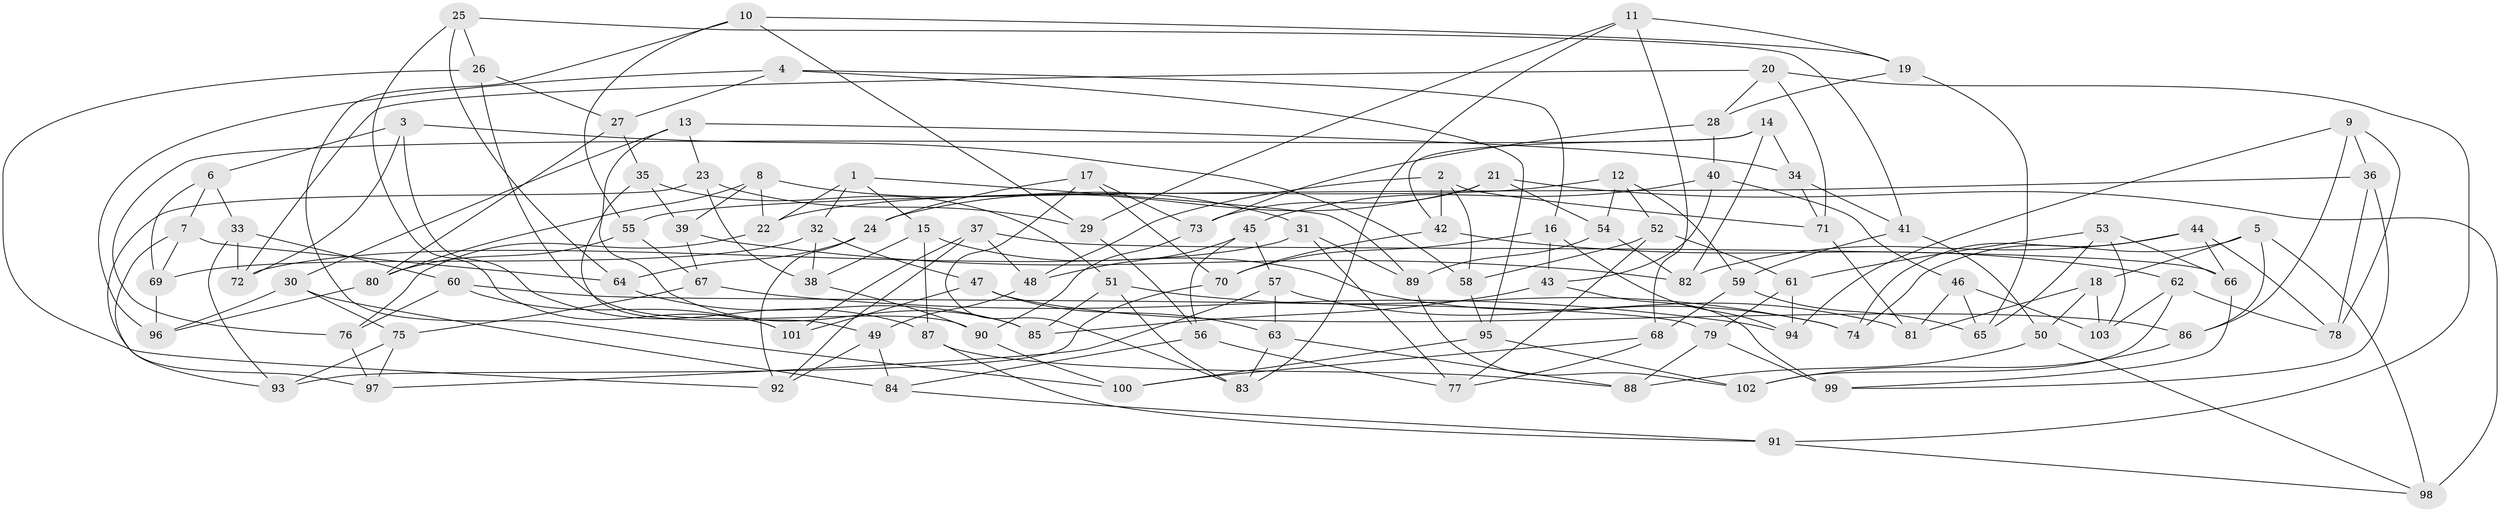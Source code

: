 // coarse degree distribution, {10: 0.0967741935483871, 11: 0.1935483870967742, 7: 0.16129032258064516, 6: 0.12903225806451613, 9: 0.06451612903225806, 5: 0.22580645161290322, 8: 0.03225806451612903, 3: 0.06451612903225806, 4: 0.03225806451612903}
// Generated by graph-tools (version 1.1) at 2025/53/03/04/25 22:53:36]
// undirected, 103 vertices, 206 edges
graph export_dot {
  node [color=gray90,style=filled];
  1;
  2;
  3;
  4;
  5;
  6;
  7;
  8;
  9;
  10;
  11;
  12;
  13;
  14;
  15;
  16;
  17;
  18;
  19;
  20;
  21;
  22;
  23;
  24;
  25;
  26;
  27;
  28;
  29;
  30;
  31;
  32;
  33;
  34;
  35;
  36;
  37;
  38;
  39;
  40;
  41;
  42;
  43;
  44;
  45;
  46;
  47;
  48;
  49;
  50;
  51;
  52;
  53;
  54;
  55;
  56;
  57;
  58;
  59;
  60;
  61;
  62;
  63;
  64;
  65;
  66;
  67;
  68;
  69;
  70;
  71;
  72;
  73;
  74;
  75;
  76;
  77;
  78;
  79;
  80;
  81;
  82;
  83;
  84;
  85;
  86;
  87;
  88;
  89;
  90;
  91;
  92;
  93;
  94;
  95;
  96;
  97;
  98;
  99;
  100;
  101;
  102;
  103;
  1 -- 89;
  1 -- 22;
  1 -- 15;
  1 -- 32;
  2 -- 58;
  2 -- 42;
  2 -- 48;
  2 -- 71;
  3 -- 87;
  3 -- 6;
  3 -- 72;
  3 -- 58;
  4 -- 95;
  4 -- 96;
  4 -- 27;
  4 -- 16;
  5 -- 18;
  5 -- 86;
  5 -- 74;
  5 -- 98;
  6 -- 69;
  6 -- 7;
  6 -- 33;
  7 -- 93;
  7 -- 69;
  7 -- 64;
  8 -- 22;
  8 -- 80;
  8 -- 39;
  8 -- 31;
  9 -- 86;
  9 -- 78;
  9 -- 94;
  9 -- 36;
  10 -- 55;
  10 -- 29;
  10 -- 100;
  10 -- 19;
  11 -- 19;
  11 -- 29;
  11 -- 68;
  11 -- 83;
  12 -- 22;
  12 -- 54;
  12 -- 59;
  12 -- 52;
  13 -- 85;
  13 -- 23;
  13 -- 34;
  13 -- 30;
  14 -- 34;
  14 -- 76;
  14 -- 42;
  14 -- 82;
  15 -- 87;
  15 -- 81;
  15 -- 38;
  16 -- 94;
  16 -- 70;
  16 -- 43;
  17 -- 83;
  17 -- 70;
  17 -- 24;
  17 -- 73;
  18 -- 103;
  18 -- 81;
  18 -- 50;
  19 -- 28;
  19 -- 65;
  20 -- 91;
  20 -- 72;
  20 -- 28;
  20 -- 71;
  21 -- 24;
  21 -- 98;
  21 -- 73;
  21 -- 54;
  22 -- 76;
  23 -- 38;
  23 -- 29;
  23 -- 97;
  24 -- 64;
  24 -- 92;
  25 -- 64;
  25 -- 26;
  25 -- 101;
  25 -- 41;
  26 -- 90;
  26 -- 27;
  26 -- 92;
  27 -- 35;
  27 -- 80;
  28 -- 73;
  28 -- 40;
  29 -- 56;
  30 -- 96;
  30 -- 75;
  30 -- 84;
  31 -- 77;
  31 -- 89;
  31 -- 72;
  32 -- 69;
  32 -- 38;
  32 -- 47;
  33 -- 60;
  33 -- 93;
  33 -- 72;
  34 -- 71;
  34 -- 41;
  35 -- 49;
  35 -- 39;
  35 -- 51;
  36 -- 55;
  36 -- 99;
  36 -- 78;
  37 -- 48;
  37 -- 66;
  37 -- 101;
  37 -- 92;
  38 -- 90;
  39 -- 67;
  39 -- 82;
  40 -- 45;
  40 -- 46;
  40 -- 43;
  41 -- 59;
  41 -- 50;
  42 -- 62;
  42 -- 70;
  43 -- 99;
  43 -- 85;
  44 -- 74;
  44 -- 66;
  44 -- 82;
  44 -- 78;
  45 -- 57;
  45 -- 48;
  45 -- 56;
  46 -- 81;
  46 -- 103;
  46 -- 65;
  47 -- 86;
  47 -- 101;
  47 -- 63;
  48 -- 49;
  49 -- 84;
  49 -- 92;
  50 -- 98;
  50 -- 88;
  51 -- 74;
  51 -- 83;
  51 -- 85;
  52 -- 61;
  52 -- 77;
  52 -- 58;
  53 -- 103;
  53 -- 66;
  53 -- 65;
  53 -- 61;
  54 -- 89;
  54 -- 82;
  55 -- 67;
  55 -- 80;
  56 -- 84;
  56 -- 77;
  57 -- 97;
  57 -- 63;
  57 -- 74;
  58 -- 95;
  59 -- 65;
  59 -- 68;
  60 -- 101;
  60 -- 79;
  60 -- 76;
  61 -- 94;
  61 -- 79;
  62 -- 78;
  62 -- 102;
  62 -- 103;
  63 -- 88;
  63 -- 83;
  64 -- 85;
  66 -- 99;
  67 -- 94;
  67 -- 75;
  68 -- 100;
  68 -- 77;
  69 -- 96;
  70 -- 93;
  71 -- 81;
  73 -- 90;
  75 -- 97;
  75 -- 93;
  76 -- 97;
  79 -- 99;
  79 -- 88;
  80 -- 96;
  84 -- 91;
  86 -- 102;
  87 -- 91;
  87 -- 88;
  89 -- 102;
  90 -- 100;
  91 -- 98;
  95 -- 100;
  95 -- 102;
}

